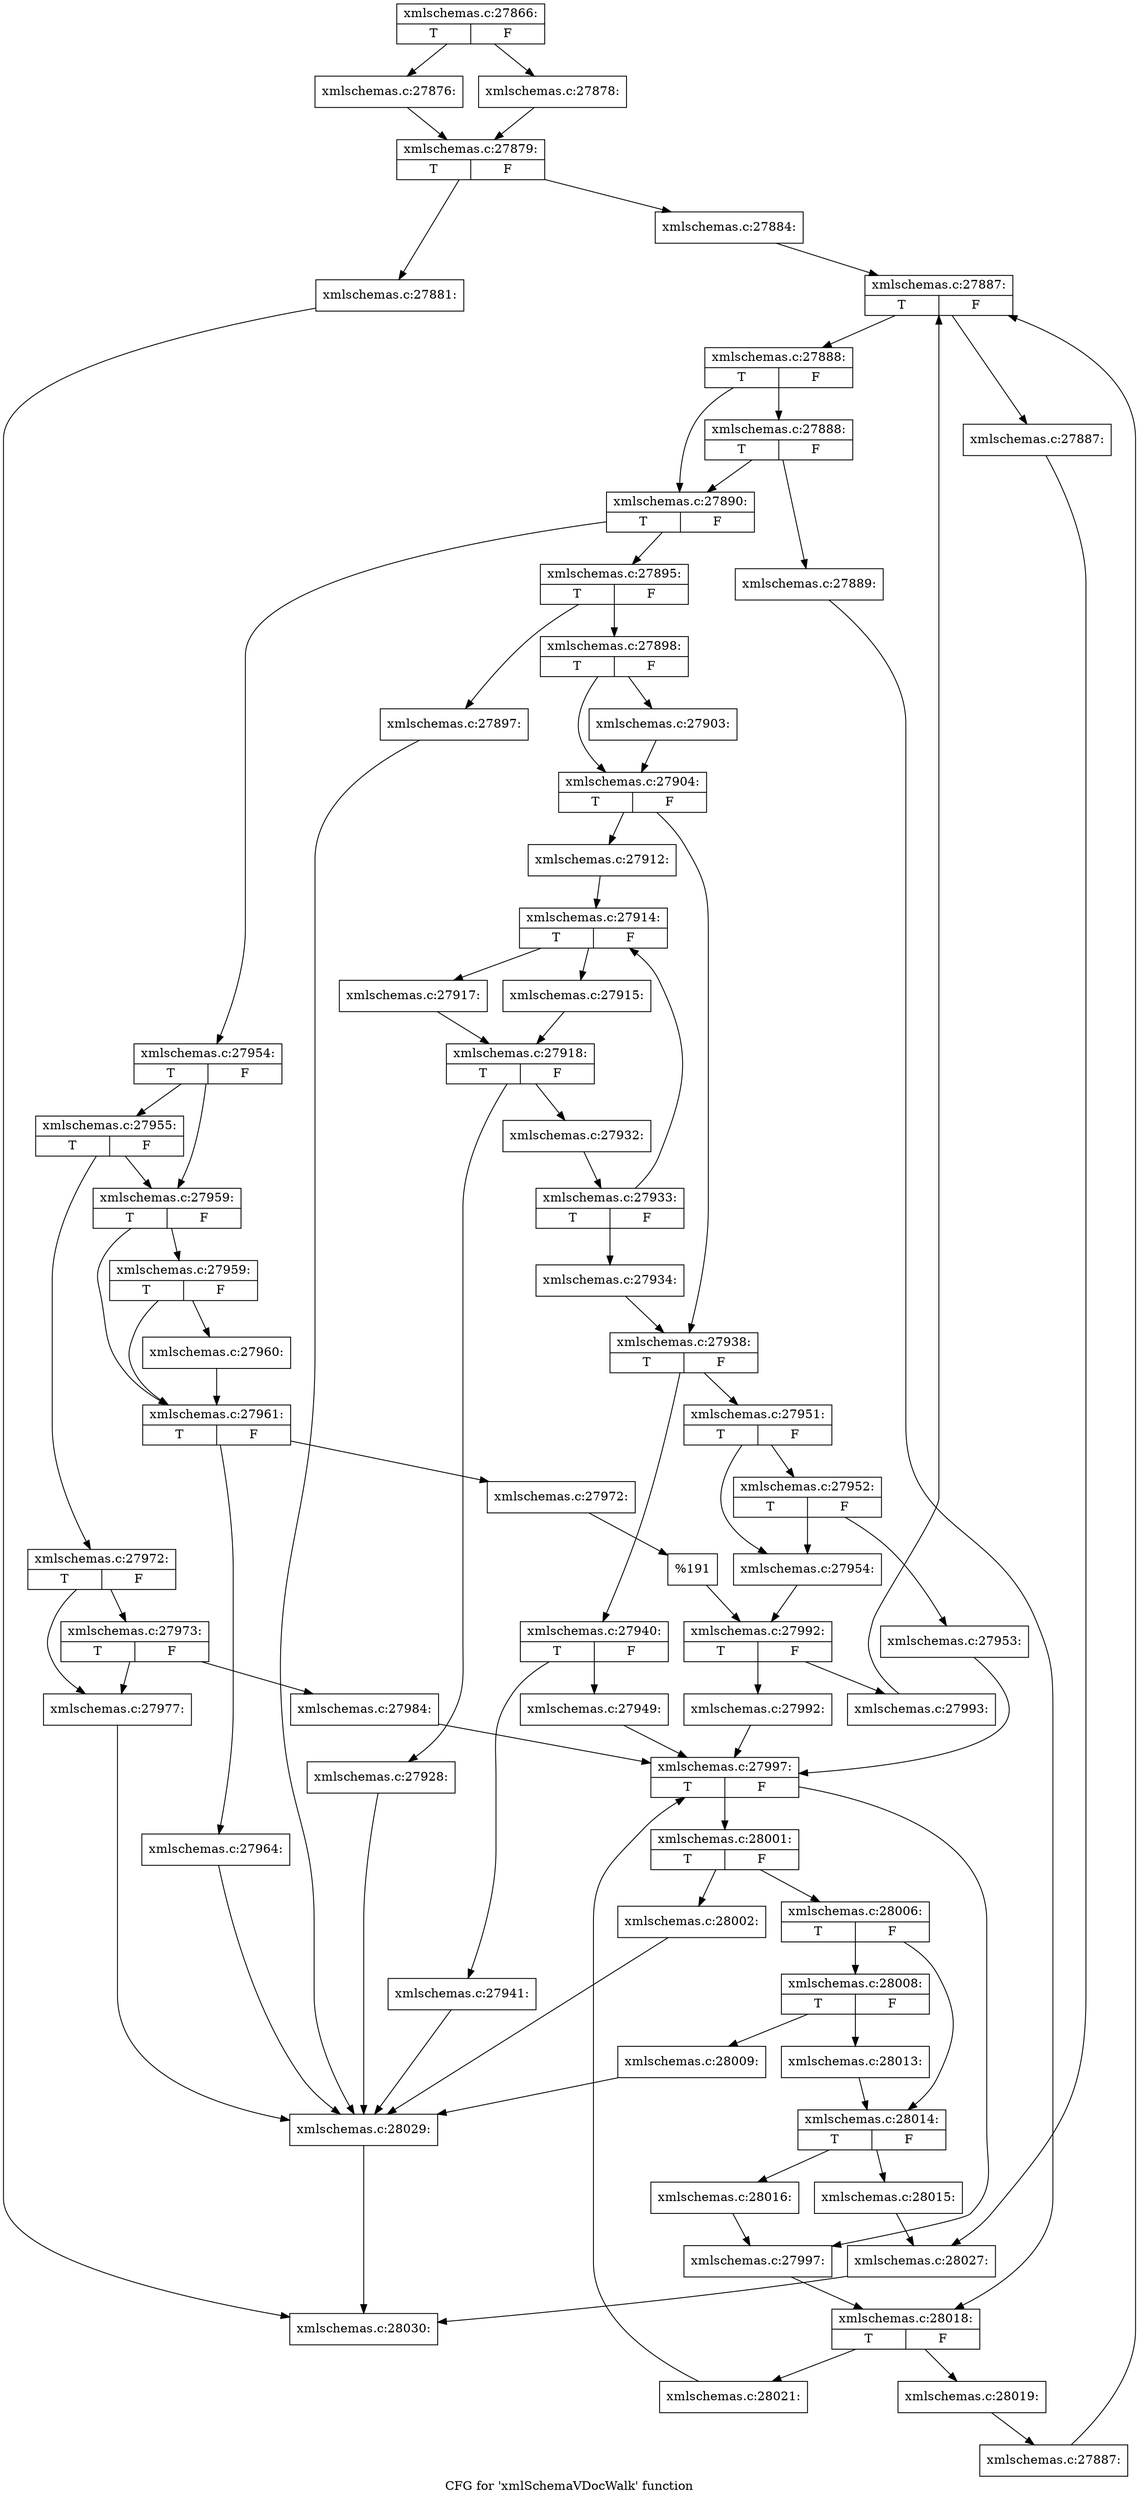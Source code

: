 digraph "CFG for 'xmlSchemaVDocWalk' function" {
	label="CFG for 'xmlSchemaVDocWalk' function";

	Node0x5479a40 [shape=record,label="{xmlschemas.c:27866:|{<s0>T|<s1>F}}"];
	Node0x5479a40 -> Node0x547ebf0;
	Node0x5479a40 -> Node0x547ec90;
	Node0x547ebf0 [shape=record,label="{xmlschemas.c:27876:}"];
	Node0x547ebf0 -> Node0x547ec40;
	Node0x547ec90 [shape=record,label="{xmlschemas.c:27878:}"];
	Node0x547ec90 -> Node0x547ec40;
	Node0x547ec40 [shape=record,label="{xmlschemas.c:27879:|{<s0>T|<s1>F}}"];
	Node0x547ec40 -> Node0x547f7a0;
	Node0x547ec40 -> Node0x547f7f0;
	Node0x547f7a0 [shape=record,label="{xmlschemas.c:27881:}"];
	Node0x547f7a0 -> Node0x5479fa0;
	Node0x547f7f0 [shape=record,label="{xmlschemas.c:27884:}"];
	Node0x547f7f0 -> Node0x5480570;
	Node0x5480570 [shape=record,label="{xmlschemas.c:27887:|{<s0>T|<s1>F}}"];
	Node0x5480570 -> Node0x5480960;
	Node0x5480570 -> Node0x5480790;
	Node0x5480960 [shape=record,label="{xmlschemas.c:27888:|{<s0>T|<s1>F}}"];
	Node0x5480960 -> Node0x5480bc0;
	Node0x5480960 -> Node0x5480b70;
	Node0x5480bc0 [shape=record,label="{xmlschemas.c:27888:|{<s0>T|<s1>F}}"];
	Node0x5480bc0 -> Node0x5480b20;
	Node0x5480bc0 -> Node0x5480b70;
	Node0x5480b20 [shape=record,label="{xmlschemas.c:27889:}"];
	Node0x5480b20 -> Node0x5481330;
	Node0x5480b70 [shape=record,label="{xmlschemas.c:27890:|{<s0>T|<s1>F}}"];
	Node0x5480b70 -> Node0x5481dc0;
	Node0x5480b70 -> Node0x5481e60;
	Node0x5481dc0 [shape=record,label="{xmlschemas.c:27895:|{<s0>T|<s1>F}}"];
	Node0x5481dc0 -> Node0x54825e0;
	Node0x5481dc0 -> Node0x5482630;
	Node0x54825e0 [shape=record,label="{xmlschemas.c:27897:}"];
	Node0x54825e0 -> Node0x5482f00;
	Node0x5482630 [shape=record,label="{xmlschemas.c:27898:|{<s0>T|<s1>F}}"];
	Node0x5482630 -> Node0x5483230;
	Node0x5482630 -> Node0x5483f50;
	Node0x5483230 [shape=record,label="{xmlschemas.c:27903:}"];
	Node0x5483230 -> Node0x5483f50;
	Node0x5483f50 [shape=record,label="{xmlschemas.c:27904:|{<s0>T|<s1>F}}"];
	Node0x5483f50 -> Node0x5484e20;
	Node0x5483f50 -> Node0x5484e70;
	Node0x5484e20 [shape=record,label="{xmlschemas.c:27912:}"];
	Node0x5484e20 -> Node0x5485590;
	Node0x5485590 [shape=record,label="{xmlschemas.c:27914:|{<s0>T|<s1>F}}"];
	Node0x5485590 -> Node0x5485800;
	Node0x5485590 -> Node0x54858a0;
	Node0x5485800 [shape=record,label="{xmlschemas.c:27915:}"];
	Node0x5485800 -> Node0x5485850;
	Node0x54858a0 [shape=record,label="{xmlschemas.c:27917:}"];
	Node0x54858a0 -> Node0x5485850;
	Node0x5485850 [shape=record,label="{xmlschemas.c:27918:|{<s0>T|<s1>F}}"];
	Node0x5485850 -> Node0x54869a0;
	Node0x5485850 -> Node0x54871d0;
	Node0x54869a0 [shape=record,label="{xmlschemas.c:27928:}"];
	Node0x54869a0 -> Node0x5482f00;
	Node0x54871d0 [shape=record,label="{xmlschemas.c:27932:}"];
	Node0x54871d0 -> Node0x5485540;
	Node0x5485540 [shape=record,label="{xmlschemas.c:27933:|{<s0>T|<s1>F}}"];
	Node0x5485540 -> Node0x5485590;
	Node0x5485540 -> Node0x54854f0;
	Node0x54854f0 [shape=record,label="{xmlschemas.c:27934:}"];
	Node0x54854f0 -> Node0x5484e70;
	Node0x5484e70 [shape=record,label="{xmlschemas.c:27938:|{<s0>T|<s1>F}}"];
	Node0x5484e70 -> Node0x5486670;
	Node0x5484e70 -> Node0x5488610;
	Node0x5486670 [shape=record,label="{xmlschemas.c:27940:|{<s0>T|<s1>F}}"];
	Node0x5486670 -> Node0x54888c0;
	Node0x5486670 -> Node0x5488bf0;
	Node0x54888c0 [shape=record,label="{xmlschemas.c:27941:}"];
	Node0x54888c0 -> Node0x5482f00;
	Node0x5488bf0 [shape=record,label="{xmlschemas.c:27949:}"];
	Node0x5488bf0 -> Node0x54890c0;
	Node0x5488610 [shape=record,label="{xmlschemas.c:27951:|{<s0>T|<s1>F}}"];
	Node0x5488610 -> Node0x5489300;
	Node0x5488610 -> Node0x54892b0;
	Node0x5489300 [shape=record,label="{xmlschemas.c:27952:|{<s0>T|<s1>F}}"];
	Node0x5489300 -> Node0x5489260;
	Node0x5489300 -> Node0x54892b0;
	Node0x5489260 [shape=record,label="{xmlschemas.c:27953:}"];
	Node0x5489260 -> Node0x54890c0;
	Node0x54892b0 [shape=record,label="{xmlschemas.c:27954:}"];
	Node0x54892b0 -> Node0x5481e10;
	Node0x5481e60 [shape=record,label="{xmlschemas.c:27954:|{<s0>T|<s1>F}}"];
	Node0x5481e60 -> Node0x5489db0;
	Node0x5481e60 -> Node0x5489ea0;
	Node0x5489ea0 [shape=record,label="{xmlschemas.c:27955:|{<s0>T|<s1>F}}"];
	Node0x5489ea0 -> Node0x5489db0;
	Node0x5489ea0 -> Node0x5489e50;
	Node0x5489db0 [shape=record,label="{xmlschemas.c:27959:|{<s0>T|<s1>F}}"];
	Node0x5489db0 -> Node0x548a710;
	Node0x5489db0 -> Node0x548a6c0;
	Node0x548a710 [shape=record,label="{xmlschemas.c:27959:|{<s0>T|<s1>F}}"];
	Node0x548a710 -> Node0x548a670;
	Node0x548a710 -> Node0x548a6c0;
	Node0x548a670 [shape=record,label="{xmlschemas.c:27960:}"];
	Node0x548a670 -> Node0x548a6c0;
	Node0x548a6c0 [shape=record,label="{xmlschemas.c:27961:|{<s0>T|<s1>F}}"];
	Node0x548a6c0 -> Node0x548b6f0;
	Node0x548a6c0 -> Node0x548ba20;
	Node0x548b6f0 [shape=record,label="{xmlschemas.c:27964:}"];
	Node0x548b6f0 -> Node0x5482f00;
	Node0x548ba20 [shape=record,label="{xmlschemas.c:27972:}"];
	Node0x548ba20 -> Node0x5489e00;
	Node0x5489e50 [shape=record,label="{xmlschemas.c:27972:|{<s0>T|<s1>F}}"];
	Node0x5489e50 -> Node0x548c580;
	Node0x5489e50 -> Node0x548c670;
	Node0x548c670 [shape=record,label="{xmlschemas.c:27973:|{<s0>T|<s1>F}}"];
	Node0x548c670 -> Node0x548c580;
	Node0x548c670 -> Node0x548c620;
	Node0x548c580 [shape=record,label="{xmlschemas.c:27977:}"];
	Node0x548c580 -> Node0x5482f00;
	Node0x548c620 [shape=record,label="{xmlschemas.c:27984:}"];
	Node0x548c620 -> Node0x54890c0;
	Node0x5489e00 [shape=record,label="{%191}"];
	Node0x5489e00 -> Node0x5481e10;
	Node0x5481e10 [shape=record,label="{xmlschemas.c:27992:|{<s0>T|<s1>F}}"];
	Node0x5481e10 -> Node0x548c5d0;
	Node0x5481e10 -> Node0x548d520;
	Node0x548c5d0 [shape=record,label="{xmlschemas.c:27993:}"];
	Node0x548c5d0 -> Node0x5480570;
	Node0x548d520 [shape=record,label="{xmlschemas.c:27992:}"];
	Node0x548d520 -> Node0x54890c0;
	Node0x54890c0 [shape=record,label="{xmlschemas.c:27997:|{<s0>T|<s1>F}}"];
	Node0x54890c0 -> Node0x548dd50;
	Node0x54890c0 -> Node0x548dda0;
	Node0x548dd50 [shape=record,label="{xmlschemas.c:28001:|{<s0>T|<s1>F}}"];
	Node0x548dd50 -> Node0x548e210;
	Node0x548dd50 -> Node0x548e260;
	Node0x548e210 [shape=record,label="{xmlschemas.c:28002:}"];
	Node0x548e210 -> Node0x5482f00;
	Node0x548e260 [shape=record,label="{xmlschemas.c:28006:|{<s0>T|<s1>F}}"];
	Node0x548e260 -> Node0x548f230;
	Node0x548e260 -> Node0x548f560;
	Node0x548f230 [shape=record,label="{xmlschemas.c:28008:|{<s0>T|<s1>F}}"];
	Node0x548f230 -> Node0x548f890;
	Node0x548f230 -> Node0x548f8e0;
	Node0x548f890 [shape=record,label="{xmlschemas.c:28009:}"];
	Node0x548f890 -> Node0x5482f00;
	Node0x548f8e0 [shape=record,label="{xmlschemas.c:28013:}"];
	Node0x548f8e0 -> Node0x548f560;
	Node0x548f560 [shape=record,label="{xmlschemas.c:28014:|{<s0>T|<s1>F}}"];
	Node0x548f560 -> Node0x548fe70;
	Node0x548f560 -> Node0x548fec0;
	Node0x548fe70 [shape=record,label="{xmlschemas.c:28015:}"];
	Node0x548fe70 -> Node0x5490200;
	Node0x548fec0 [shape=record,label="{xmlschemas.c:28016:}"];
	Node0x548fec0 -> Node0x548dda0;
	Node0x548dda0 [shape=record,label="{xmlschemas.c:27997:}"];
	Node0x548dda0 -> Node0x5481330;
	Node0x5481330 [shape=record,label="{xmlschemas.c:28018:|{<s0>T|<s1>F}}"];
	Node0x5481330 -> Node0x5490430;
	Node0x5481330 -> Node0x54904d0;
	Node0x5490430 [shape=record,label="{xmlschemas.c:28019:}"];
	Node0x5490430 -> Node0x5490480;
	Node0x54904d0 [shape=record,label="{xmlschemas.c:28021:}"];
	Node0x54904d0 -> Node0x54890c0;
	Node0x5490480 [shape=record,label="{xmlschemas.c:27887:}"];
	Node0x5490480 -> Node0x5480570;
	Node0x5480790 [shape=record,label="{xmlschemas.c:27887:}"];
	Node0x5480790 -> Node0x5490200;
	Node0x5490200 [shape=record,label="{xmlschemas.c:28027:}"];
	Node0x5490200 -> Node0x5479fa0;
	Node0x5482f00 [shape=record,label="{xmlschemas.c:28029:}"];
	Node0x5482f00 -> Node0x5479fa0;
	Node0x5479fa0 [shape=record,label="{xmlschemas.c:28030:}"];
}
